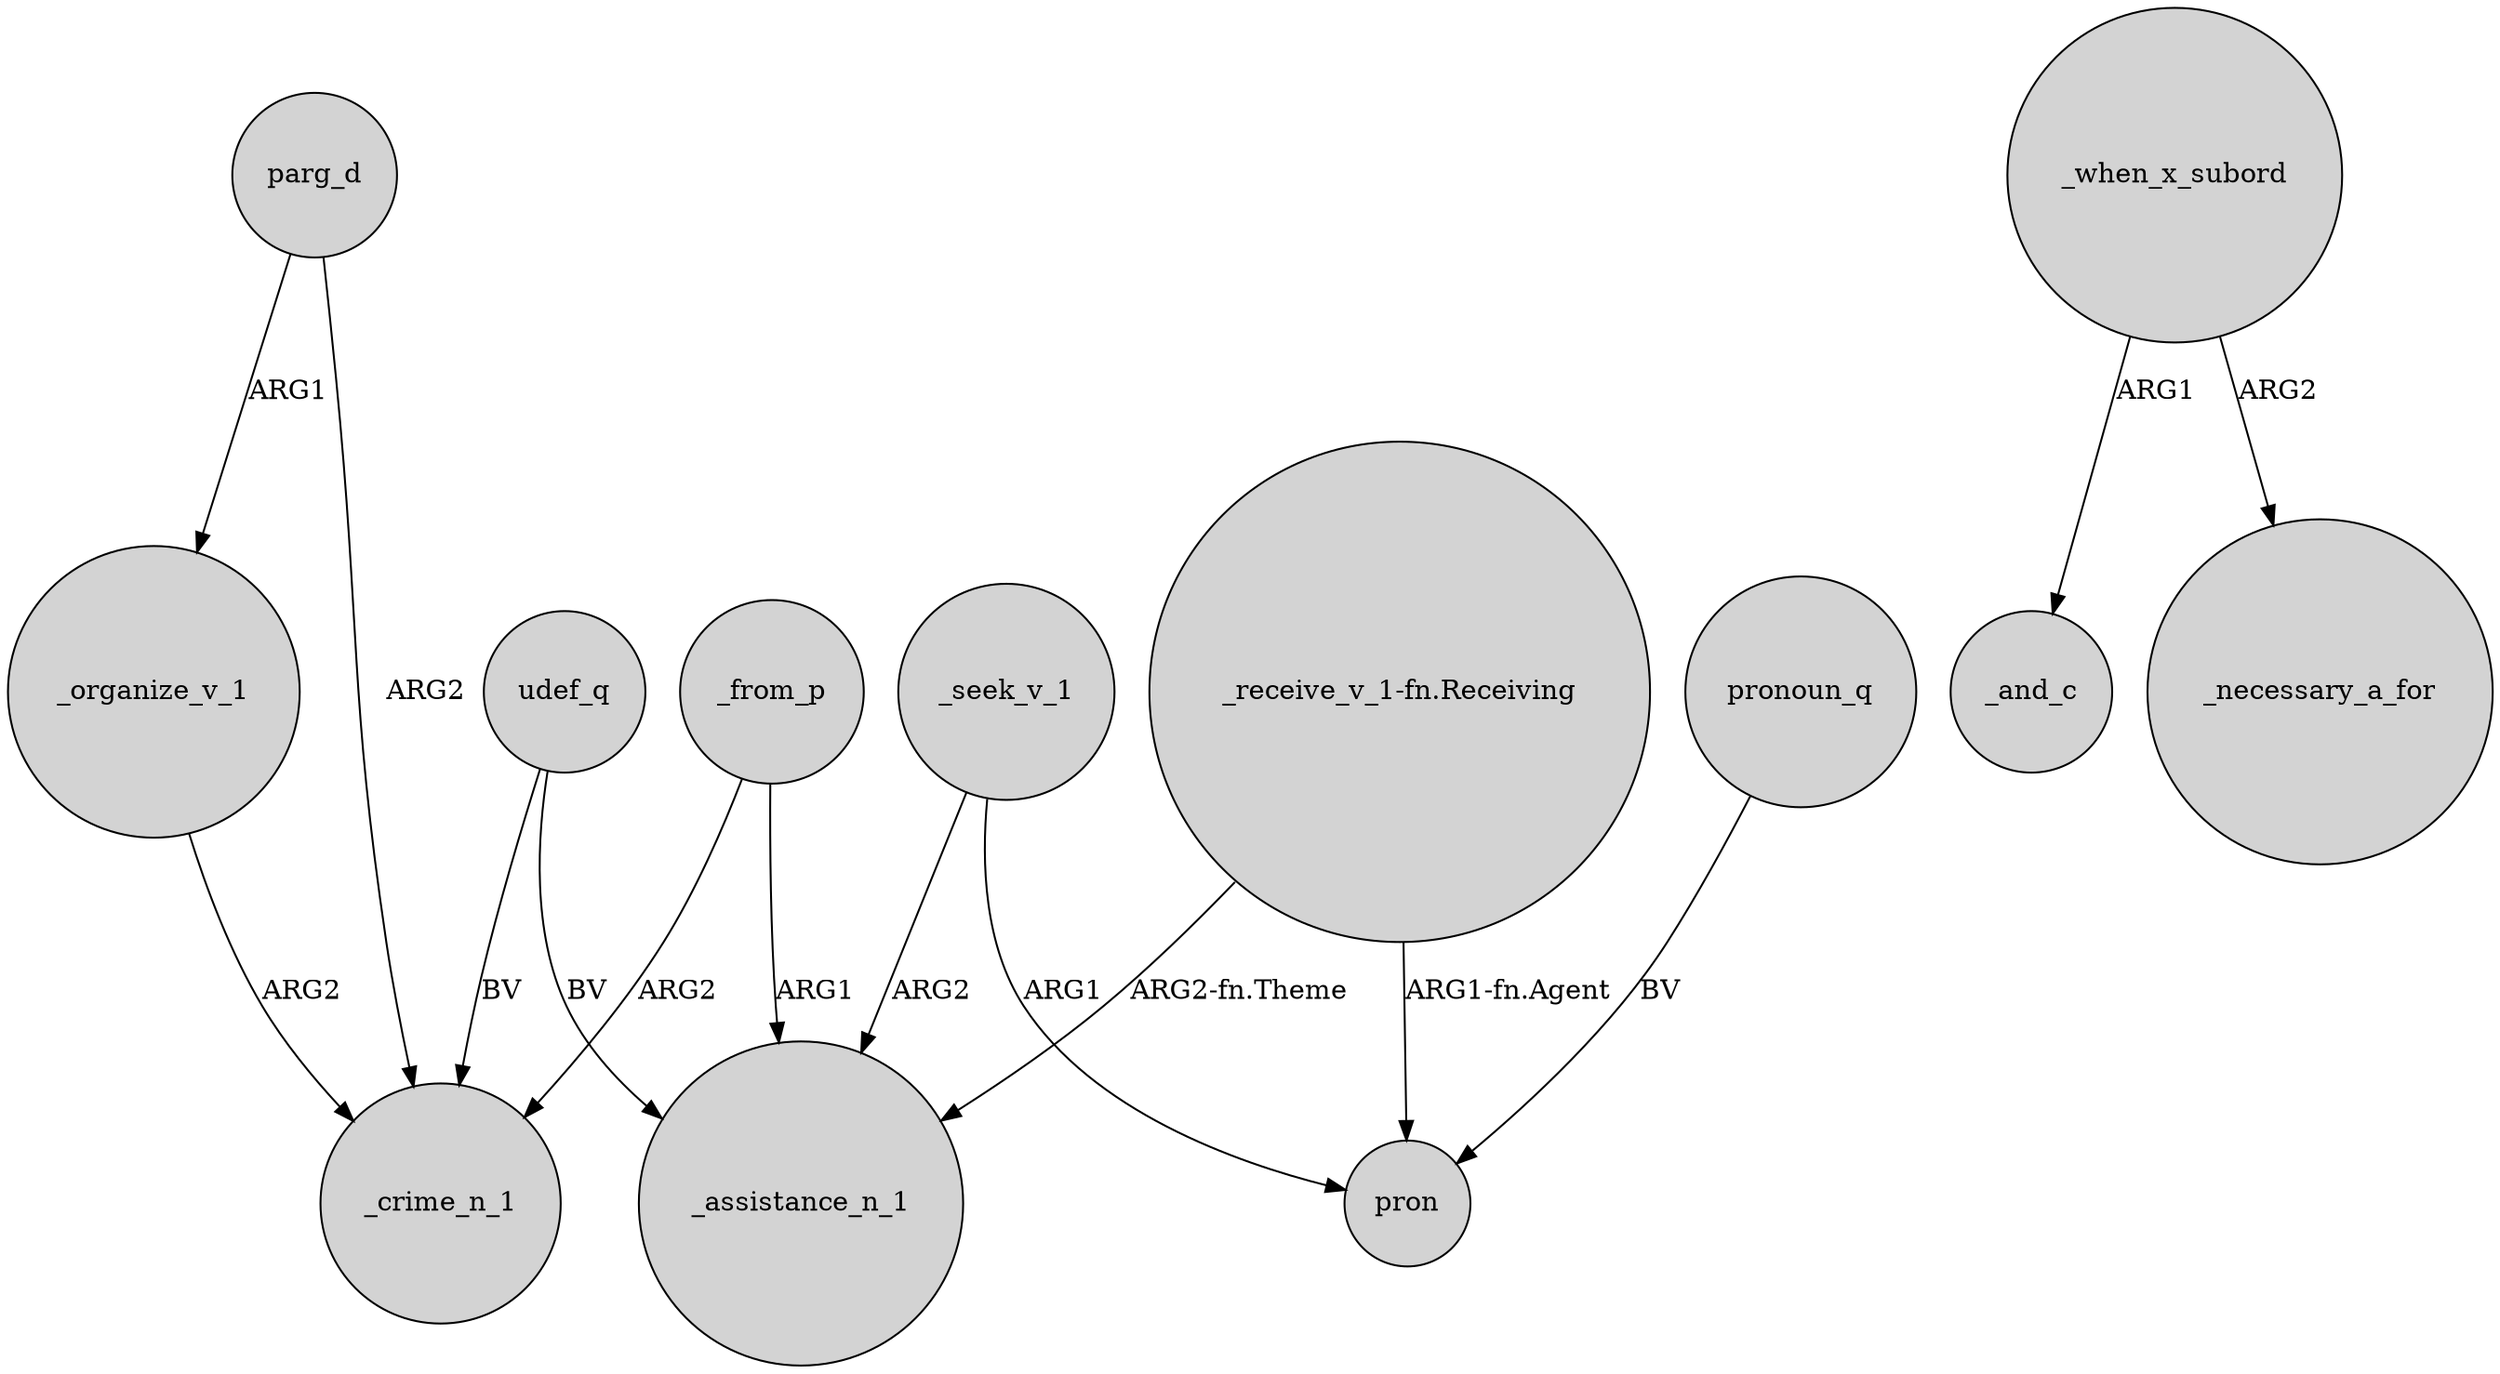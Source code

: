 digraph {
	node [shape=circle style=filled]
	"_receive_v_1-fn.Receiving" -> _assistance_n_1 [label="ARG2-fn.Theme"]
	udef_q -> _assistance_n_1 [label=BV]
	_organize_v_1 -> _crime_n_1 [label=ARG2]
	_when_x_subord -> _and_c [label=ARG1]
	parg_d -> _crime_n_1 [label=ARG2]
	_seek_v_1 -> pron [label=ARG1]
	_when_x_subord -> _necessary_a_for [label=ARG2]
	parg_d -> _organize_v_1 [label=ARG1]
	udef_q -> _crime_n_1 [label=BV]
	_from_p -> _crime_n_1 [label=ARG2]
	_from_p -> _assistance_n_1 [label=ARG1]
	"_receive_v_1-fn.Receiving" -> pron [label="ARG1-fn.Agent"]
	_seek_v_1 -> _assistance_n_1 [label=ARG2]
	pronoun_q -> pron [label=BV]
}
